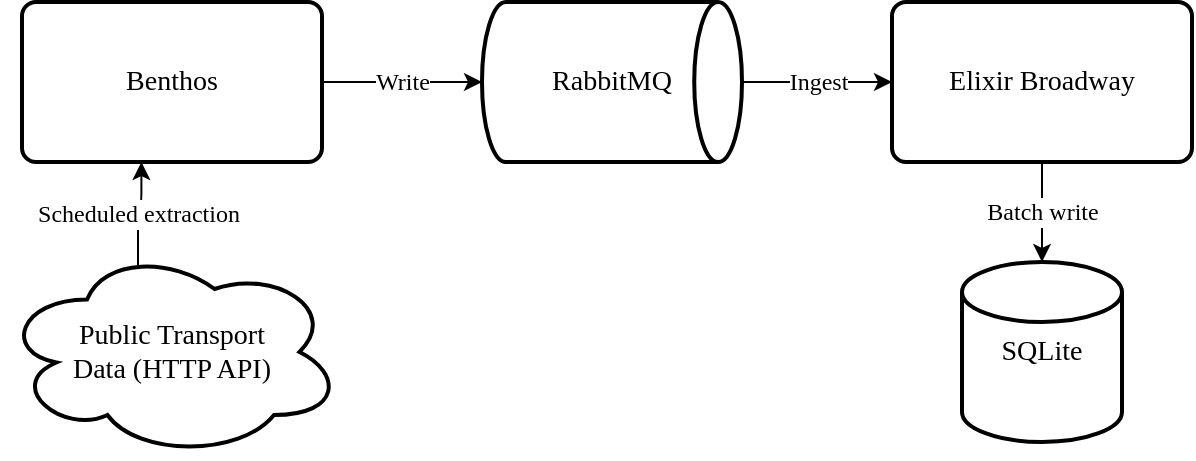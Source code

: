 <mxfile version="17.4.2" type="device"><diagram id="VbPKXA4Vc_Uu4hfrXZgC" name="Page-1"><mxGraphModel dx="931" dy="606" grid="1" gridSize="10" guides="1" tooltips="1" connect="1" arrows="1" fold="1" page="1" pageScale="1" pageWidth="850" pageHeight="1100" background="#FFFFFF" math="0" shadow="0"><root><mxCell id="0"/><mxCell id="1" parent="0"/><mxCell id="4lHPvMcZZk2dJuozKs2o-1" value="SQLite" style="strokeWidth=2;html=1;shape=mxgraph.flowchart.database;whiteSpace=wrap;fontFamily=Mirza;fontSize=14;rounded=1;" parent="1" vertex="1"><mxGeometry x="500" y="160" width="80" height="90" as="geometry"/></mxCell><mxCell id="4lHPvMcZZk2dJuozKs2o-9" value="Ingest" style="edgeStyle=orthogonalEdgeStyle;rounded=1;orthogonalLoop=1;jettySize=auto;html=1;exitX=1;exitY=0.5;exitDx=0;exitDy=0;exitPerimeter=0;entryX=0;entryY=0.5;entryDx=0;entryDy=0;fontFamily=Mirza;fontSize=12;" parent="1" source="4lHPvMcZZk2dJuozKs2o-2" target="4lHPvMcZZk2dJuozKs2o-5" edge="1"><mxGeometry relative="1" as="geometry"/></mxCell><mxCell id="4lHPvMcZZk2dJuozKs2o-2" value="RabbitMQ" style="strokeWidth=2;html=1;shape=mxgraph.flowchart.direct_data;whiteSpace=wrap;fontFamily=Mirza;fontSize=14;rounded=1;" parent="1" vertex="1"><mxGeometry x="260" y="30" width="130" height="80" as="geometry"/></mxCell><mxCell id="4lHPvMcZZk2dJuozKs2o-11" value="Batch write" style="edgeStyle=orthogonalEdgeStyle;rounded=1;orthogonalLoop=1;jettySize=auto;html=1;exitX=0.5;exitY=1;exitDx=0;exitDy=0;entryX=0.5;entryY=0;entryDx=0;entryDy=0;entryPerimeter=0;fontFamily=Mirza;fontSize=12;" parent="1" source="4lHPvMcZZk2dJuozKs2o-5" target="4lHPvMcZZk2dJuozKs2o-1" edge="1"><mxGeometry relative="1" as="geometry"/></mxCell><mxCell id="4lHPvMcZZk2dJuozKs2o-5" value="Elixir Broadway" style="rounded=1;whiteSpace=wrap;html=1;absoluteArcSize=1;arcSize=14;strokeWidth=2;fontFamily=Mirza;fontSize=14;" parent="1" vertex="1"><mxGeometry x="465" y="30" width="150" height="80" as="geometry"/></mxCell><mxCell id="4lHPvMcZZk2dJuozKs2o-10" value="Scheduled extraction" style="edgeStyle=orthogonalEdgeStyle;rounded=1;orthogonalLoop=1;jettySize=auto;html=1;exitX=0.4;exitY=0.1;exitDx=0;exitDy=0;exitPerimeter=0;entryX=0.398;entryY=1;entryDx=0;entryDy=0;entryPerimeter=0;fontFamily=Mirza;fontSize=12;" parent="1" source="4lHPvMcZZk2dJuozKs2o-6" target="4lHPvMcZZk2dJuozKs2o-7" edge="1"><mxGeometry relative="1" as="geometry"/></mxCell><mxCell id="4lHPvMcZZk2dJuozKs2o-6" value="Public Transport&lt;br style=&quot;font-size: 14px;&quot;&gt;Data (HTTP API)" style="ellipse;shape=cloud;whiteSpace=wrap;html=1;strokeWidth=2;fontFamily=Mirza;fontSize=14;rounded=1;" parent="1" vertex="1"><mxGeometry x="20" y="152.5" width="170" height="105" as="geometry"/></mxCell><mxCell id="4lHPvMcZZk2dJuozKs2o-8" value="Write" style="edgeStyle=orthogonalEdgeStyle;rounded=1;orthogonalLoop=1;jettySize=auto;html=1;exitX=1;exitY=0.5;exitDx=0;exitDy=0;entryX=0;entryY=0.5;entryDx=0;entryDy=0;entryPerimeter=0;fontFamily=Mirza;fontSize=12;" parent="1" source="4lHPvMcZZk2dJuozKs2o-7" target="4lHPvMcZZk2dJuozKs2o-2" edge="1"><mxGeometry relative="1" as="geometry"/></mxCell><mxCell id="4lHPvMcZZk2dJuozKs2o-7" value="Benthos" style="rounded=1;whiteSpace=wrap;html=1;absoluteArcSize=1;arcSize=14;strokeWidth=2;fontFamily=Mirza;fontSize=14;" parent="1" vertex="1"><mxGeometry x="30" y="30" width="150" height="80" as="geometry"/></mxCell></root></mxGraphModel></diagram></mxfile>